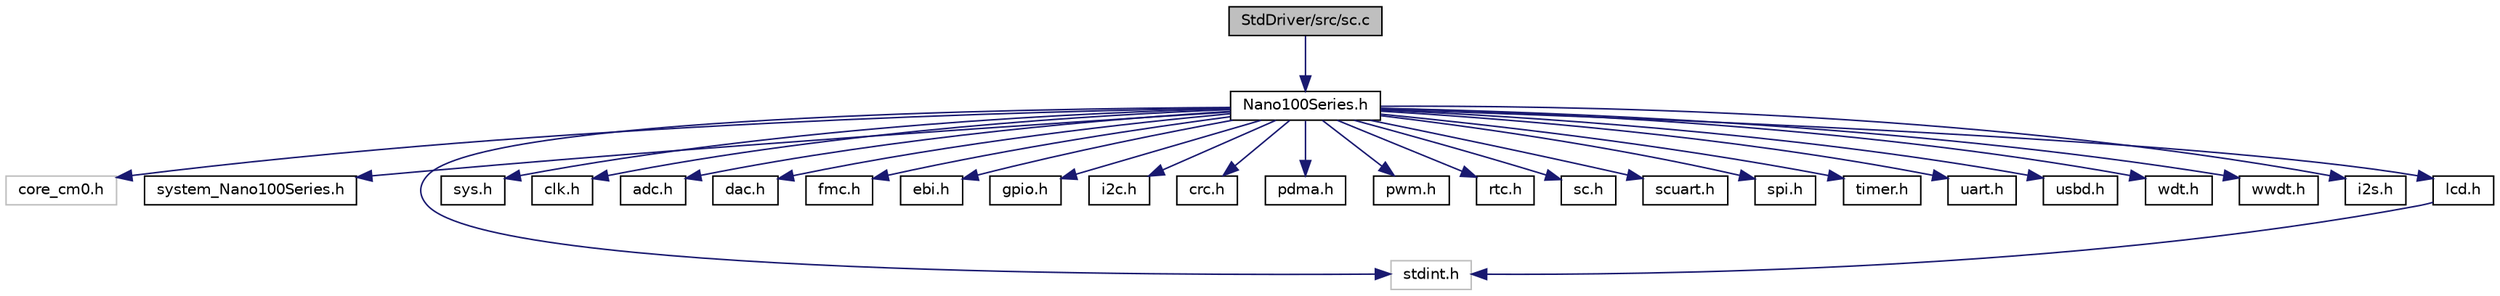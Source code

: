 digraph "StdDriver/src/sc.c"
{
 // LATEX_PDF_SIZE
  edge [fontname="Helvetica",fontsize="10",labelfontname="Helvetica",labelfontsize="10"];
  node [fontname="Helvetica",fontsize="10",shape=record];
  Node1 [label="StdDriver/src/sc.c",height=0.2,width=0.4,color="black", fillcolor="grey75", style="filled", fontcolor="black",tooltip="Nano100 series Smartcard(SC) driver source file."];
  Node1 -> Node2 [color="midnightblue",fontsize="10",style="solid",fontname="Helvetica"];
  Node2 [label="Nano100Series.h",height=0.2,width=0.4,color="black", fillcolor="white", style="filled",URL="$d5/da0/_nano100_series_8h.html",tooltip="Nano100 series peripheral access layer header file. This file contains all the peripheral register's ..."];
  Node2 -> Node3 [color="midnightblue",fontsize="10",style="solid",fontname="Helvetica"];
  Node3 [label="core_cm0.h",height=0.2,width=0.4,color="grey75", fillcolor="white", style="filled",tooltip=" "];
  Node2 -> Node4 [color="midnightblue",fontsize="10",style="solid",fontname="Helvetica"];
  Node4 [label="system_Nano100Series.h",height=0.2,width=0.4,color="black", fillcolor="white", style="filled",URL="$d9/d57/system___nano100_series_8h.html",tooltip="Nano100 series system clock definition file."];
  Node2 -> Node5 [color="midnightblue",fontsize="10",style="solid",fontname="Helvetica"];
  Node5 [label="stdint.h",height=0.2,width=0.4,color="grey75", fillcolor="white", style="filled",tooltip=" "];
  Node2 -> Node6 [color="midnightblue",fontsize="10",style="solid",fontname="Helvetica"];
  Node6 [label="sys.h",height=0.2,width=0.4,color="black", fillcolor="white", style="filled",URL="$d9/d87/sys_8h.html",tooltip="Nano100 Series system control header file."];
  Node2 -> Node7 [color="midnightblue",fontsize="10",style="solid",fontname="Helvetica"];
  Node7 [label="clk.h",height=0.2,width=0.4,color="black", fillcolor="white", style="filled",URL="$d3/d89/clk_8h.html",tooltip="Nano100 series CLK driver header file."];
  Node2 -> Node8 [color="midnightblue",fontsize="10",style="solid",fontname="Helvetica"];
  Node8 [label="adc.h",height=0.2,width=0.4,color="black", fillcolor="white", style="filled",URL="$d7/d19/adc_8h.html",tooltip="NANO100 series ADC driver header file."];
  Node2 -> Node9 [color="midnightblue",fontsize="10",style="solid",fontname="Helvetica"];
  Node9 [label="dac.h",height=0.2,width=0.4,color="black", fillcolor="white", style="filled",URL="$d7/dd9/dac_8h.html",tooltip="NANO100 series DAC driver header file."];
  Node2 -> Node10 [color="midnightblue",fontsize="10",style="solid",fontname="Helvetica"];
  Node10 [label="fmc.h",height=0.2,width=0.4,color="black", fillcolor="white", style="filled",URL="$dc/d00/fmc_8h.html",tooltip="Nano100B Series Flash Memory Controller Driver Header File."];
  Node2 -> Node11 [color="midnightblue",fontsize="10",style="solid",fontname="Helvetica"];
  Node11 [label="ebi.h",height=0.2,width=0.4,color="black", fillcolor="white", style="filled",URL="$da/d96/ebi_8h.html",tooltip="Nano100 Series Flash Memory Controller Driver Header File."];
  Node2 -> Node12 [color="midnightblue",fontsize="10",style="solid",fontname="Helvetica"];
  Node12 [label="gpio.h",height=0.2,width=0.4,color="black", fillcolor="white", style="filled",URL="$d6/d7c/gpio_8h.html",tooltip="Nano100 series GPIO driver header file."];
  Node2 -> Node13 [color="midnightblue",fontsize="10",style="solid",fontname="Helvetica"];
  Node13 [label="i2c.h",height=0.2,width=0.4,color="black", fillcolor="white", style="filled",URL="$d5/daf/i2c_8h.html",tooltip="Nano100 series I2C driver header file."];
  Node2 -> Node14 [color="midnightblue",fontsize="10",style="solid",fontname="Helvetica"];
  Node14 [label="crc.h",height=0.2,width=0.4,color="black", fillcolor="white", style="filled",URL="$dc/de6/crc_8h.html",tooltip="Nano100 series CRC driver header file."];
  Node2 -> Node15 [color="midnightblue",fontsize="10",style="solid",fontname="Helvetica"];
  Node15 [label="pdma.h",height=0.2,width=0.4,color="black", fillcolor="white", style="filled",URL="$d1/d47/pdma_8h.html",tooltip="Nano100 series PDMA driver header file."];
  Node2 -> Node16 [color="midnightblue",fontsize="10",style="solid",fontname="Helvetica"];
  Node16 [label="pwm.h",height=0.2,width=0.4,color="black", fillcolor="white", style="filled",URL="$d6/db9/pwm_8h.html",tooltip="NANO100 series PWM driver header file."];
  Node2 -> Node17 [color="midnightblue",fontsize="10",style="solid",fontname="Helvetica"];
  Node17 [label="rtc.h",height=0.2,width=0.4,color="black", fillcolor="white", style="filled",URL="$dc/d1b/rtc_8h.html",tooltip="Nano100 series RTC driver header file."];
  Node2 -> Node18 [color="midnightblue",fontsize="10",style="solid",fontname="Helvetica"];
  Node18 [label="sc.h",height=0.2,width=0.4,color="black", fillcolor="white", style="filled",URL="$d9/d50/sc_8h.html",tooltip="Nano100 series Smartcard (SC) driver header file."];
  Node2 -> Node19 [color="midnightblue",fontsize="10",style="solid",fontname="Helvetica"];
  Node19 [label="scuart.h",height=0.2,width=0.4,color="black", fillcolor="white", style="filled",URL="$dc/d0b/scuart_8h.html",tooltip=" "];
  Node2 -> Node20 [color="midnightblue",fontsize="10",style="solid",fontname="Helvetica"];
  Node20 [label="spi.h",height=0.2,width=0.4,color="black", fillcolor="white", style="filled",URL="$da/d87/spi_8h.html",tooltip="NANO100 series SPI driver header file."];
  Node2 -> Node21 [color="midnightblue",fontsize="10",style="solid",fontname="Helvetica"];
  Node21 [label="timer.h",height=0.2,width=0.4,color="black", fillcolor="white", style="filled",URL="$d5/dd0/timer_8h.html",tooltip="Nano100 series TIMER driver header file."];
  Node2 -> Node22 [color="midnightblue",fontsize="10",style="solid",fontname="Helvetica"];
  Node22 [label="uart.h",height=0.2,width=0.4,color="black", fillcolor="white", style="filled",URL="$d2/d86/uart_8h.html",tooltip="Nano100 Series uart control header file."];
  Node2 -> Node23 [color="midnightblue",fontsize="10",style="solid",fontname="Helvetica"];
  Node23 [label="usbd.h",height=0.2,width=0.4,color="black", fillcolor="white", style="filled",URL="$da/ddf/usbd_8h.html",tooltip="NANO100 series USB driver header file."];
  Node2 -> Node24 [color="midnightblue",fontsize="10",style="solid",fontname="Helvetica"];
  Node24 [label="wdt.h",height=0.2,width=0.4,color="black", fillcolor="white", style="filled",URL="$d0/de2/wdt_8h.html",tooltip="Nano100 series WDT driver header file."];
  Node2 -> Node25 [color="midnightblue",fontsize="10",style="solid",fontname="Helvetica"];
  Node25 [label="wwdt.h",height=0.2,width=0.4,color="black", fillcolor="white", style="filled",URL="$dd/d09/wwdt_8h.html",tooltip="Nano100 series WWDT driver header file."];
  Node2 -> Node26 [color="midnightblue",fontsize="10",style="solid",fontname="Helvetica"];
  Node26 [label="i2s.h",height=0.2,width=0.4,color="black", fillcolor="white", style="filled",URL="$d1/da9/i2s_8h.html",tooltip="Nano100 series I2S driver header file."];
  Node2 -> Node27 [color="midnightblue",fontsize="10",style="solid",fontname="Helvetica"];
  Node27 [label="lcd.h",height=0.2,width=0.4,color="black", fillcolor="white", style="filled",URL="$d2/ded/lcd_8h.html",tooltip="Nano100 series I2C driver header file."];
  Node27 -> Node5 [color="midnightblue",fontsize="10",style="solid",fontname="Helvetica"];
}
